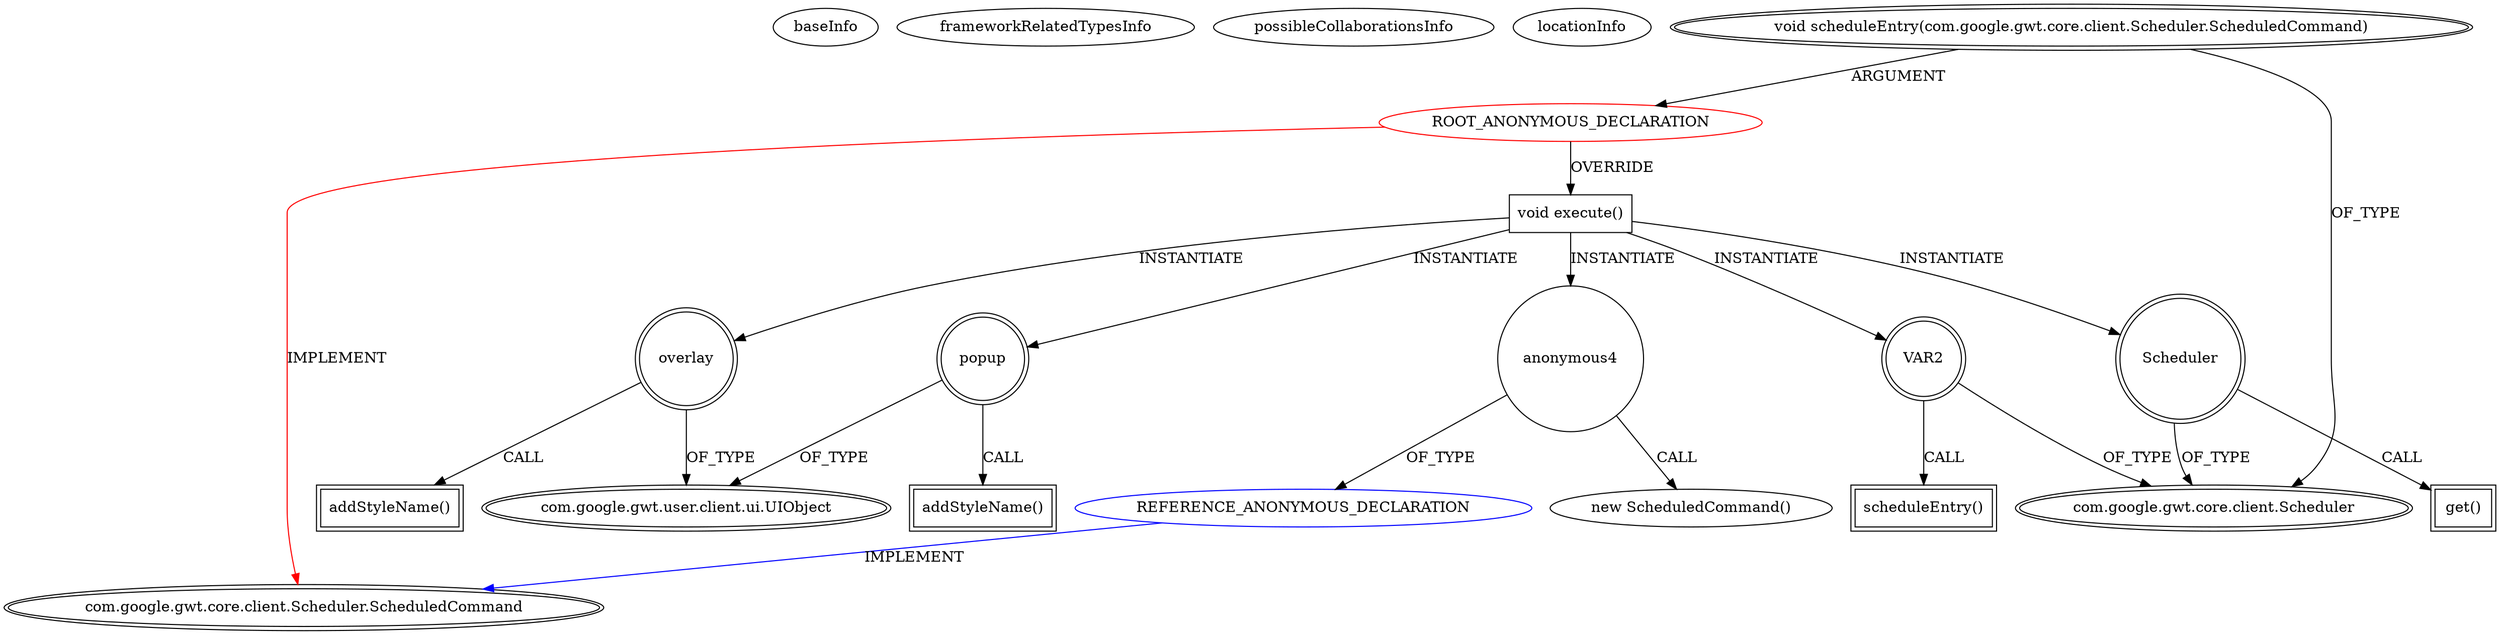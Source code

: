 digraph {
baseInfo[graphId=4521,category="extension_graph",isAnonymous=true,possibleRelation=true]
frameworkRelatedTypesInfo[0="com.google.gwt.core.client.Scheduler.ScheduledCommand"]
possibleCollaborationsInfo[0="4521~OVERRIDING_METHOD_DECLARATION-INSTANTIATION-~com.google.gwt.core.client.Scheduler.ScheduledCommand ~com.google.gwt.core.client.Scheduler.ScheduledCommand ~true~true"]
locationInfo[projectName="svandecappelle-AppriseGwt",filePath="/svandecappelle-AppriseGwt/AppriseGwt-master/src/main/java/com/mizore/gwt/apprise/client/Popup.java",contextSignature="void show()",graphId="4521"]
0[label="ROOT_ANONYMOUS_DECLARATION",vertexType="ROOT_ANONYMOUS_DECLARATION",isFrameworkType=false,color=red]
1[label="com.google.gwt.core.client.Scheduler.ScheduledCommand",vertexType="FRAMEWORK_INTERFACE_TYPE",isFrameworkType=true,peripheries=2]
2[label="void scheduleEntry(com.google.gwt.core.client.Scheduler.ScheduledCommand)",vertexType="OUTSIDE_CALL",isFrameworkType=true,peripheries=2]
3[label="com.google.gwt.core.client.Scheduler",vertexType="FRAMEWORK_CLASS_TYPE",isFrameworkType=true,peripheries=2]
4[label="void execute()",vertexType="OVERRIDING_METHOD_DECLARATION",isFrameworkType=false,shape=box]
5[label="overlay",vertexType="VARIABLE_EXPRESION",isFrameworkType=true,peripheries=2,shape=circle]
7[label="com.google.gwt.user.client.ui.UIObject",vertexType="FRAMEWORK_CLASS_TYPE",isFrameworkType=true,peripheries=2]
6[label="addStyleName()",vertexType="INSIDE_CALL",isFrameworkType=true,peripheries=2,shape=box]
8[label="popup",vertexType="VARIABLE_EXPRESION",isFrameworkType=true,peripheries=2,shape=circle]
9[label="addStyleName()",vertexType="INSIDE_CALL",isFrameworkType=true,peripheries=2,shape=box]
11[label="VAR2",vertexType="VARIABLE_EXPRESION",isFrameworkType=true,peripheries=2,shape=circle]
12[label="scheduleEntry()",vertexType="INSIDE_CALL",isFrameworkType=true,peripheries=2,shape=box]
14[label="Scheduler",vertexType="VARIABLE_EXPRESION",isFrameworkType=true,peripheries=2,shape=circle]
15[label="get()",vertexType="INSIDE_CALL",isFrameworkType=true,peripheries=2,shape=box]
18[label="anonymous4",vertexType="VARIABLE_EXPRESION",isFrameworkType=false,shape=circle]
19[label="REFERENCE_ANONYMOUS_DECLARATION",vertexType="REFERENCE_ANONYMOUS_DECLARATION",isFrameworkType=false,color=blue]
17[label="new ScheduledCommand()",vertexType="CONSTRUCTOR_CALL",isFrameworkType=false]
0->1[label="IMPLEMENT",color=red]
2->0[label="ARGUMENT"]
2->3[label="OF_TYPE"]
0->4[label="OVERRIDE"]
4->5[label="INSTANTIATE"]
5->7[label="OF_TYPE"]
5->6[label="CALL"]
4->8[label="INSTANTIATE"]
8->7[label="OF_TYPE"]
8->9[label="CALL"]
4->11[label="INSTANTIATE"]
11->3[label="OF_TYPE"]
11->12[label="CALL"]
4->14[label="INSTANTIATE"]
14->3[label="OF_TYPE"]
14->15[label="CALL"]
4->18[label="INSTANTIATE"]
19->1[label="IMPLEMENT",color=blue]
18->19[label="OF_TYPE"]
18->17[label="CALL"]
}
